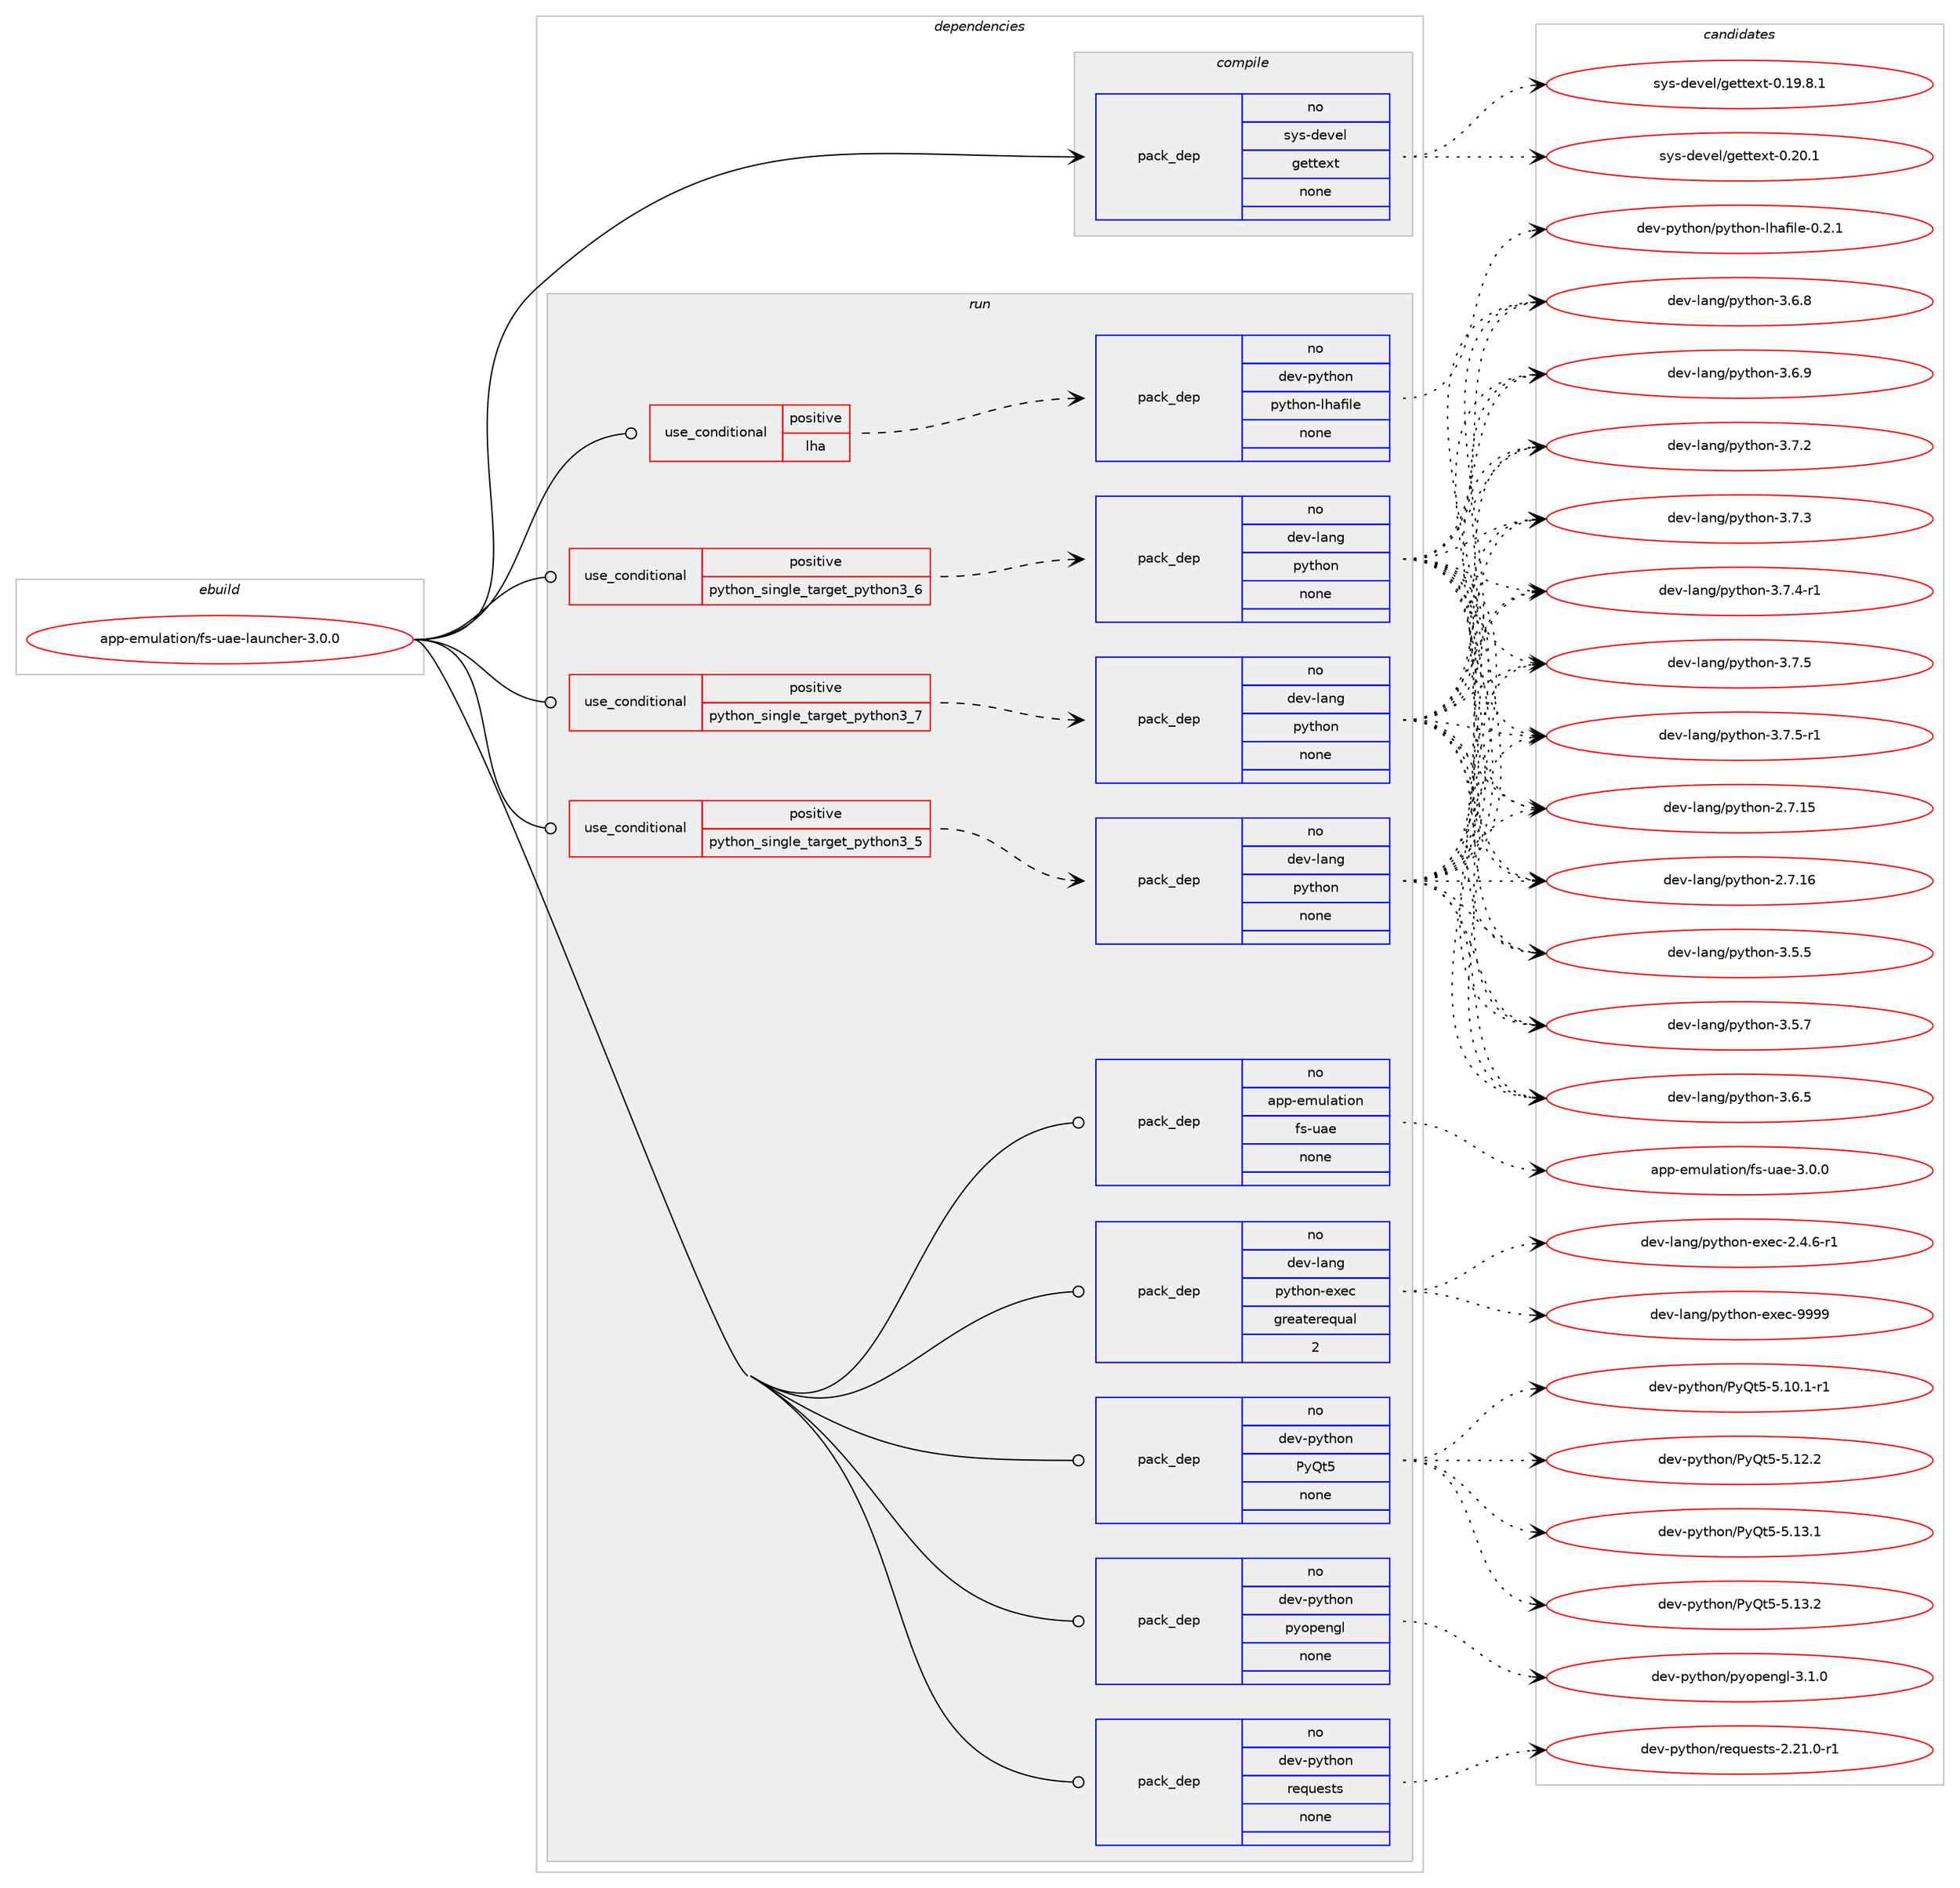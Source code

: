 digraph prolog {

# *************
# Graph options
# *************

newrank=true;
concentrate=true;
compound=true;
graph [rankdir=LR,fontname=Helvetica,fontsize=10,ranksep=1.5];#, ranksep=2.5, nodesep=0.2];
edge  [arrowhead=vee];
node  [fontname=Helvetica,fontsize=10];

# **********
# The ebuild
# **********

subgraph cluster_leftcol {
color=gray;
rank=same;
label=<<i>ebuild</i>>;
id [label="app-emulation/fs-uae-launcher-3.0.0", color=red, width=4, href="../app-emulation/fs-uae-launcher-3.0.0.svg"];
}

# ****************
# The dependencies
# ****************

subgraph cluster_midcol {
color=gray;
label=<<i>dependencies</i>>;
subgraph cluster_compile {
fillcolor="#eeeeee";
style=filled;
label=<<i>compile</i>>;
subgraph pack360980 {
dependency485373 [label=<<TABLE BORDER="0" CELLBORDER="1" CELLSPACING="0" CELLPADDING="4" WIDTH="220"><TR><TD ROWSPAN="6" CELLPADDING="30">pack_dep</TD></TR><TR><TD WIDTH="110">no</TD></TR><TR><TD>sys-devel</TD></TR><TR><TD>gettext</TD></TR><TR><TD>none</TD></TR><TR><TD></TD></TR></TABLE>>, shape=none, color=blue];
}
id:e -> dependency485373:w [weight=20,style="solid",arrowhead="vee"];
}
subgraph cluster_compileandrun {
fillcolor="#eeeeee";
style=filled;
label=<<i>compile and run</i>>;
}
subgraph cluster_run {
fillcolor="#eeeeee";
style=filled;
label=<<i>run</i>>;
subgraph cond115596 {
dependency485374 [label=<<TABLE BORDER="0" CELLBORDER="1" CELLSPACING="0" CELLPADDING="4"><TR><TD ROWSPAN="3" CELLPADDING="10">use_conditional</TD></TR><TR><TD>positive</TD></TR><TR><TD>lha</TD></TR></TABLE>>, shape=none, color=red];
subgraph pack360981 {
dependency485375 [label=<<TABLE BORDER="0" CELLBORDER="1" CELLSPACING="0" CELLPADDING="4" WIDTH="220"><TR><TD ROWSPAN="6" CELLPADDING="30">pack_dep</TD></TR><TR><TD WIDTH="110">no</TD></TR><TR><TD>dev-python</TD></TR><TR><TD>python-lhafile</TD></TR><TR><TD>none</TD></TR><TR><TD></TD></TR></TABLE>>, shape=none, color=blue];
}
dependency485374:e -> dependency485375:w [weight=20,style="dashed",arrowhead="vee"];
}
id:e -> dependency485374:w [weight=20,style="solid",arrowhead="odot"];
subgraph cond115597 {
dependency485376 [label=<<TABLE BORDER="0" CELLBORDER="1" CELLSPACING="0" CELLPADDING="4"><TR><TD ROWSPAN="3" CELLPADDING="10">use_conditional</TD></TR><TR><TD>positive</TD></TR><TR><TD>python_single_target_python3_5</TD></TR></TABLE>>, shape=none, color=red];
subgraph pack360982 {
dependency485377 [label=<<TABLE BORDER="0" CELLBORDER="1" CELLSPACING="0" CELLPADDING="4" WIDTH="220"><TR><TD ROWSPAN="6" CELLPADDING="30">pack_dep</TD></TR><TR><TD WIDTH="110">no</TD></TR><TR><TD>dev-lang</TD></TR><TR><TD>python</TD></TR><TR><TD>none</TD></TR><TR><TD></TD></TR></TABLE>>, shape=none, color=blue];
}
dependency485376:e -> dependency485377:w [weight=20,style="dashed",arrowhead="vee"];
}
id:e -> dependency485376:w [weight=20,style="solid",arrowhead="odot"];
subgraph cond115598 {
dependency485378 [label=<<TABLE BORDER="0" CELLBORDER="1" CELLSPACING="0" CELLPADDING="4"><TR><TD ROWSPAN="3" CELLPADDING="10">use_conditional</TD></TR><TR><TD>positive</TD></TR><TR><TD>python_single_target_python3_6</TD></TR></TABLE>>, shape=none, color=red];
subgraph pack360983 {
dependency485379 [label=<<TABLE BORDER="0" CELLBORDER="1" CELLSPACING="0" CELLPADDING="4" WIDTH="220"><TR><TD ROWSPAN="6" CELLPADDING="30">pack_dep</TD></TR><TR><TD WIDTH="110">no</TD></TR><TR><TD>dev-lang</TD></TR><TR><TD>python</TD></TR><TR><TD>none</TD></TR><TR><TD></TD></TR></TABLE>>, shape=none, color=blue];
}
dependency485378:e -> dependency485379:w [weight=20,style="dashed",arrowhead="vee"];
}
id:e -> dependency485378:w [weight=20,style="solid",arrowhead="odot"];
subgraph cond115599 {
dependency485380 [label=<<TABLE BORDER="0" CELLBORDER="1" CELLSPACING="0" CELLPADDING="4"><TR><TD ROWSPAN="3" CELLPADDING="10">use_conditional</TD></TR><TR><TD>positive</TD></TR><TR><TD>python_single_target_python3_7</TD></TR></TABLE>>, shape=none, color=red];
subgraph pack360984 {
dependency485381 [label=<<TABLE BORDER="0" CELLBORDER="1" CELLSPACING="0" CELLPADDING="4" WIDTH="220"><TR><TD ROWSPAN="6" CELLPADDING="30">pack_dep</TD></TR><TR><TD WIDTH="110">no</TD></TR><TR><TD>dev-lang</TD></TR><TR><TD>python</TD></TR><TR><TD>none</TD></TR><TR><TD></TD></TR></TABLE>>, shape=none, color=blue];
}
dependency485380:e -> dependency485381:w [weight=20,style="dashed",arrowhead="vee"];
}
id:e -> dependency485380:w [weight=20,style="solid",arrowhead="odot"];
subgraph pack360985 {
dependency485382 [label=<<TABLE BORDER="0" CELLBORDER="1" CELLSPACING="0" CELLPADDING="4" WIDTH="220"><TR><TD ROWSPAN="6" CELLPADDING="30">pack_dep</TD></TR><TR><TD WIDTH="110">no</TD></TR><TR><TD>app-emulation</TD></TR><TR><TD>fs-uae</TD></TR><TR><TD>none</TD></TR><TR><TD></TD></TR></TABLE>>, shape=none, color=blue];
}
id:e -> dependency485382:w [weight=20,style="solid",arrowhead="odot"];
subgraph pack360986 {
dependency485383 [label=<<TABLE BORDER="0" CELLBORDER="1" CELLSPACING="0" CELLPADDING="4" WIDTH="220"><TR><TD ROWSPAN="6" CELLPADDING="30">pack_dep</TD></TR><TR><TD WIDTH="110">no</TD></TR><TR><TD>dev-lang</TD></TR><TR><TD>python-exec</TD></TR><TR><TD>greaterequal</TD></TR><TR><TD>2</TD></TR></TABLE>>, shape=none, color=blue];
}
id:e -> dependency485383:w [weight=20,style="solid",arrowhead="odot"];
subgraph pack360987 {
dependency485384 [label=<<TABLE BORDER="0" CELLBORDER="1" CELLSPACING="0" CELLPADDING="4" WIDTH="220"><TR><TD ROWSPAN="6" CELLPADDING="30">pack_dep</TD></TR><TR><TD WIDTH="110">no</TD></TR><TR><TD>dev-python</TD></TR><TR><TD>PyQt5</TD></TR><TR><TD>none</TD></TR><TR><TD></TD></TR></TABLE>>, shape=none, color=blue];
}
id:e -> dependency485384:w [weight=20,style="solid",arrowhead="odot"];
subgraph pack360988 {
dependency485385 [label=<<TABLE BORDER="0" CELLBORDER="1" CELLSPACING="0" CELLPADDING="4" WIDTH="220"><TR><TD ROWSPAN="6" CELLPADDING="30">pack_dep</TD></TR><TR><TD WIDTH="110">no</TD></TR><TR><TD>dev-python</TD></TR><TR><TD>pyopengl</TD></TR><TR><TD>none</TD></TR><TR><TD></TD></TR></TABLE>>, shape=none, color=blue];
}
id:e -> dependency485385:w [weight=20,style="solid",arrowhead="odot"];
subgraph pack360989 {
dependency485386 [label=<<TABLE BORDER="0" CELLBORDER="1" CELLSPACING="0" CELLPADDING="4" WIDTH="220"><TR><TD ROWSPAN="6" CELLPADDING="30">pack_dep</TD></TR><TR><TD WIDTH="110">no</TD></TR><TR><TD>dev-python</TD></TR><TR><TD>requests</TD></TR><TR><TD>none</TD></TR><TR><TD></TD></TR></TABLE>>, shape=none, color=blue];
}
id:e -> dependency485386:w [weight=20,style="solid",arrowhead="odot"];
}
}

# **************
# The candidates
# **************

subgraph cluster_choices {
rank=same;
color=gray;
label=<<i>candidates</i>>;

subgraph choice360980 {
color=black;
nodesep=1;
choice1151211154510010111810110847103101116116101120116454846495746564649 [label="sys-devel/gettext-0.19.8.1", color=red, width=4,href="../sys-devel/gettext-0.19.8.1.svg"];
choice115121115451001011181011084710310111611610112011645484650484649 [label="sys-devel/gettext-0.20.1", color=red, width=4,href="../sys-devel/gettext-0.20.1.svg"];
dependency485373:e -> choice1151211154510010111810110847103101116116101120116454846495746564649:w [style=dotted,weight="100"];
dependency485373:e -> choice115121115451001011181011084710310111611610112011645484650484649:w [style=dotted,weight="100"];
}
subgraph choice360981 {
color=black;
nodesep=1;
choice10010111845112121116104111110471121211161041111104510810497102105108101454846504649 [label="dev-python/python-lhafile-0.2.1", color=red, width=4,href="../dev-python/python-lhafile-0.2.1.svg"];
dependency485375:e -> choice10010111845112121116104111110471121211161041111104510810497102105108101454846504649:w [style=dotted,weight="100"];
}
subgraph choice360982 {
color=black;
nodesep=1;
choice10010111845108971101034711212111610411111045504655464953 [label="dev-lang/python-2.7.15", color=red, width=4,href="../dev-lang/python-2.7.15.svg"];
choice10010111845108971101034711212111610411111045504655464954 [label="dev-lang/python-2.7.16", color=red, width=4,href="../dev-lang/python-2.7.16.svg"];
choice100101118451089711010347112121116104111110455146534653 [label="dev-lang/python-3.5.5", color=red, width=4,href="../dev-lang/python-3.5.5.svg"];
choice100101118451089711010347112121116104111110455146534655 [label="dev-lang/python-3.5.7", color=red, width=4,href="../dev-lang/python-3.5.7.svg"];
choice100101118451089711010347112121116104111110455146544653 [label="dev-lang/python-3.6.5", color=red, width=4,href="../dev-lang/python-3.6.5.svg"];
choice100101118451089711010347112121116104111110455146544656 [label="dev-lang/python-3.6.8", color=red, width=4,href="../dev-lang/python-3.6.8.svg"];
choice100101118451089711010347112121116104111110455146544657 [label="dev-lang/python-3.6.9", color=red, width=4,href="../dev-lang/python-3.6.9.svg"];
choice100101118451089711010347112121116104111110455146554650 [label="dev-lang/python-3.7.2", color=red, width=4,href="../dev-lang/python-3.7.2.svg"];
choice100101118451089711010347112121116104111110455146554651 [label="dev-lang/python-3.7.3", color=red, width=4,href="../dev-lang/python-3.7.3.svg"];
choice1001011184510897110103471121211161041111104551465546524511449 [label="dev-lang/python-3.7.4-r1", color=red, width=4,href="../dev-lang/python-3.7.4-r1.svg"];
choice100101118451089711010347112121116104111110455146554653 [label="dev-lang/python-3.7.5", color=red, width=4,href="../dev-lang/python-3.7.5.svg"];
choice1001011184510897110103471121211161041111104551465546534511449 [label="dev-lang/python-3.7.5-r1", color=red, width=4,href="../dev-lang/python-3.7.5-r1.svg"];
dependency485377:e -> choice10010111845108971101034711212111610411111045504655464953:w [style=dotted,weight="100"];
dependency485377:e -> choice10010111845108971101034711212111610411111045504655464954:w [style=dotted,weight="100"];
dependency485377:e -> choice100101118451089711010347112121116104111110455146534653:w [style=dotted,weight="100"];
dependency485377:e -> choice100101118451089711010347112121116104111110455146534655:w [style=dotted,weight="100"];
dependency485377:e -> choice100101118451089711010347112121116104111110455146544653:w [style=dotted,weight="100"];
dependency485377:e -> choice100101118451089711010347112121116104111110455146544656:w [style=dotted,weight="100"];
dependency485377:e -> choice100101118451089711010347112121116104111110455146544657:w [style=dotted,weight="100"];
dependency485377:e -> choice100101118451089711010347112121116104111110455146554650:w [style=dotted,weight="100"];
dependency485377:e -> choice100101118451089711010347112121116104111110455146554651:w [style=dotted,weight="100"];
dependency485377:e -> choice1001011184510897110103471121211161041111104551465546524511449:w [style=dotted,weight="100"];
dependency485377:e -> choice100101118451089711010347112121116104111110455146554653:w [style=dotted,weight="100"];
dependency485377:e -> choice1001011184510897110103471121211161041111104551465546534511449:w [style=dotted,weight="100"];
}
subgraph choice360983 {
color=black;
nodesep=1;
choice10010111845108971101034711212111610411111045504655464953 [label="dev-lang/python-2.7.15", color=red, width=4,href="../dev-lang/python-2.7.15.svg"];
choice10010111845108971101034711212111610411111045504655464954 [label="dev-lang/python-2.7.16", color=red, width=4,href="../dev-lang/python-2.7.16.svg"];
choice100101118451089711010347112121116104111110455146534653 [label="dev-lang/python-3.5.5", color=red, width=4,href="../dev-lang/python-3.5.5.svg"];
choice100101118451089711010347112121116104111110455146534655 [label="dev-lang/python-3.5.7", color=red, width=4,href="../dev-lang/python-3.5.7.svg"];
choice100101118451089711010347112121116104111110455146544653 [label="dev-lang/python-3.6.5", color=red, width=4,href="../dev-lang/python-3.6.5.svg"];
choice100101118451089711010347112121116104111110455146544656 [label="dev-lang/python-3.6.8", color=red, width=4,href="../dev-lang/python-3.6.8.svg"];
choice100101118451089711010347112121116104111110455146544657 [label="dev-lang/python-3.6.9", color=red, width=4,href="../dev-lang/python-3.6.9.svg"];
choice100101118451089711010347112121116104111110455146554650 [label="dev-lang/python-3.7.2", color=red, width=4,href="../dev-lang/python-3.7.2.svg"];
choice100101118451089711010347112121116104111110455146554651 [label="dev-lang/python-3.7.3", color=red, width=4,href="../dev-lang/python-3.7.3.svg"];
choice1001011184510897110103471121211161041111104551465546524511449 [label="dev-lang/python-3.7.4-r1", color=red, width=4,href="../dev-lang/python-3.7.4-r1.svg"];
choice100101118451089711010347112121116104111110455146554653 [label="dev-lang/python-3.7.5", color=red, width=4,href="../dev-lang/python-3.7.5.svg"];
choice1001011184510897110103471121211161041111104551465546534511449 [label="dev-lang/python-3.7.5-r1", color=red, width=4,href="../dev-lang/python-3.7.5-r1.svg"];
dependency485379:e -> choice10010111845108971101034711212111610411111045504655464953:w [style=dotted,weight="100"];
dependency485379:e -> choice10010111845108971101034711212111610411111045504655464954:w [style=dotted,weight="100"];
dependency485379:e -> choice100101118451089711010347112121116104111110455146534653:w [style=dotted,weight="100"];
dependency485379:e -> choice100101118451089711010347112121116104111110455146534655:w [style=dotted,weight="100"];
dependency485379:e -> choice100101118451089711010347112121116104111110455146544653:w [style=dotted,weight="100"];
dependency485379:e -> choice100101118451089711010347112121116104111110455146544656:w [style=dotted,weight="100"];
dependency485379:e -> choice100101118451089711010347112121116104111110455146544657:w [style=dotted,weight="100"];
dependency485379:e -> choice100101118451089711010347112121116104111110455146554650:w [style=dotted,weight="100"];
dependency485379:e -> choice100101118451089711010347112121116104111110455146554651:w [style=dotted,weight="100"];
dependency485379:e -> choice1001011184510897110103471121211161041111104551465546524511449:w [style=dotted,weight="100"];
dependency485379:e -> choice100101118451089711010347112121116104111110455146554653:w [style=dotted,weight="100"];
dependency485379:e -> choice1001011184510897110103471121211161041111104551465546534511449:w [style=dotted,weight="100"];
}
subgraph choice360984 {
color=black;
nodesep=1;
choice10010111845108971101034711212111610411111045504655464953 [label="dev-lang/python-2.7.15", color=red, width=4,href="../dev-lang/python-2.7.15.svg"];
choice10010111845108971101034711212111610411111045504655464954 [label="dev-lang/python-2.7.16", color=red, width=4,href="../dev-lang/python-2.7.16.svg"];
choice100101118451089711010347112121116104111110455146534653 [label="dev-lang/python-3.5.5", color=red, width=4,href="../dev-lang/python-3.5.5.svg"];
choice100101118451089711010347112121116104111110455146534655 [label="dev-lang/python-3.5.7", color=red, width=4,href="../dev-lang/python-3.5.7.svg"];
choice100101118451089711010347112121116104111110455146544653 [label="dev-lang/python-3.6.5", color=red, width=4,href="../dev-lang/python-3.6.5.svg"];
choice100101118451089711010347112121116104111110455146544656 [label="dev-lang/python-3.6.8", color=red, width=4,href="../dev-lang/python-3.6.8.svg"];
choice100101118451089711010347112121116104111110455146544657 [label="dev-lang/python-3.6.9", color=red, width=4,href="../dev-lang/python-3.6.9.svg"];
choice100101118451089711010347112121116104111110455146554650 [label="dev-lang/python-3.7.2", color=red, width=4,href="../dev-lang/python-3.7.2.svg"];
choice100101118451089711010347112121116104111110455146554651 [label="dev-lang/python-3.7.3", color=red, width=4,href="../dev-lang/python-3.7.3.svg"];
choice1001011184510897110103471121211161041111104551465546524511449 [label="dev-lang/python-3.7.4-r1", color=red, width=4,href="../dev-lang/python-3.7.4-r1.svg"];
choice100101118451089711010347112121116104111110455146554653 [label="dev-lang/python-3.7.5", color=red, width=4,href="../dev-lang/python-3.7.5.svg"];
choice1001011184510897110103471121211161041111104551465546534511449 [label="dev-lang/python-3.7.5-r1", color=red, width=4,href="../dev-lang/python-3.7.5-r1.svg"];
dependency485381:e -> choice10010111845108971101034711212111610411111045504655464953:w [style=dotted,weight="100"];
dependency485381:e -> choice10010111845108971101034711212111610411111045504655464954:w [style=dotted,weight="100"];
dependency485381:e -> choice100101118451089711010347112121116104111110455146534653:w [style=dotted,weight="100"];
dependency485381:e -> choice100101118451089711010347112121116104111110455146534655:w [style=dotted,weight="100"];
dependency485381:e -> choice100101118451089711010347112121116104111110455146544653:w [style=dotted,weight="100"];
dependency485381:e -> choice100101118451089711010347112121116104111110455146544656:w [style=dotted,weight="100"];
dependency485381:e -> choice100101118451089711010347112121116104111110455146544657:w [style=dotted,weight="100"];
dependency485381:e -> choice100101118451089711010347112121116104111110455146554650:w [style=dotted,weight="100"];
dependency485381:e -> choice100101118451089711010347112121116104111110455146554651:w [style=dotted,weight="100"];
dependency485381:e -> choice1001011184510897110103471121211161041111104551465546524511449:w [style=dotted,weight="100"];
dependency485381:e -> choice100101118451089711010347112121116104111110455146554653:w [style=dotted,weight="100"];
dependency485381:e -> choice1001011184510897110103471121211161041111104551465546534511449:w [style=dotted,weight="100"];
}
subgraph choice360985 {
color=black;
nodesep=1;
choice971121124510110911710897116105111110471021154511797101455146484648 [label="app-emulation/fs-uae-3.0.0", color=red, width=4,href="../app-emulation/fs-uae-3.0.0.svg"];
dependency485382:e -> choice971121124510110911710897116105111110471021154511797101455146484648:w [style=dotted,weight="100"];
}
subgraph choice360986 {
color=black;
nodesep=1;
choice10010111845108971101034711212111610411111045101120101994550465246544511449 [label="dev-lang/python-exec-2.4.6-r1", color=red, width=4,href="../dev-lang/python-exec-2.4.6-r1.svg"];
choice10010111845108971101034711212111610411111045101120101994557575757 [label="dev-lang/python-exec-9999", color=red, width=4,href="../dev-lang/python-exec-9999.svg"];
dependency485383:e -> choice10010111845108971101034711212111610411111045101120101994550465246544511449:w [style=dotted,weight="100"];
dependency485383:e -> choice10010111845108971101034711212111610411111045101120101994557575757:w [style=dotted,weight="100"];
}
subgraph choice360987 {
color=black;
nodesep=1;
choice1001011184511212111610411111047801218111653455346494846494511449 [label="dev-python/PyQt5-5.10.1-r1", color=red, width=4,href="../dev-python/PyQt5-5.10.1-r1.svg"];
choice100101118451121211161041111104780121811165345534649504650 [label="dev-python/PyQt5-5.12.2", color=red, width=4,href="../dev-python/PyQt5-5.12.2.svg"];
choice100101118451121211161041111104780121811165345534649514649 [label="dev-python/PyQt5-5.13.1", color=red, width=4,href="../dev-python/PyQt5-5.13.1.svg"];
choice100101118451121211161041111104780121811165345534649514650 [label="dev-python/PyQt5-5.13.2", color=red, width=4,href="../dev-python/PyQt5-5.13.2.svg"];
dependency485384:e -> choice1001011184511212111610411111047801218111653455346494846494511449:w [style=dotted,weight="100"];
dependency485384:e -> choice100101118451121211161041111104780121811165345534649504650:w [style=dotted,weight="100"];
dependency485384:e -> choice100101118451121211161041111104780121811165345534649514649:w [style=dotted,weight="100"];
dependency485384:e -> choice100101118451121211161041111104780121811165345534649514650:w [style=dotted,weight="100"];
}
subgraph choice360988 {
color=black;
nodesep=1;
choice1001011184511212111610411111047112121111112101110103108455146494648 [label="dev-python/pyopengl-3.1.0", color=red, width=4,href="../dev-python/pyopengl-3.1.0.svg"];
dependency485385:e -> choice1001011184511212111610411111047112121111112101110103108455146494648:w [style=dotted,weight="100"];
}
subgraph choice360989 {
color=black;
nodesep=1;
choice1001011184511212111610411111047114101113117101115116115455046504946484511449 [label="dev-python/requests-2.21.0-r1", color=red, width=4,href="../dev-python/requests-2.21.0-r1.svg"];
dependency485386:e -> choice1001011184511212111610411111047114101113117101115116115455046504946484511449:w [style=dotted,weight="100"];
}
}

}
